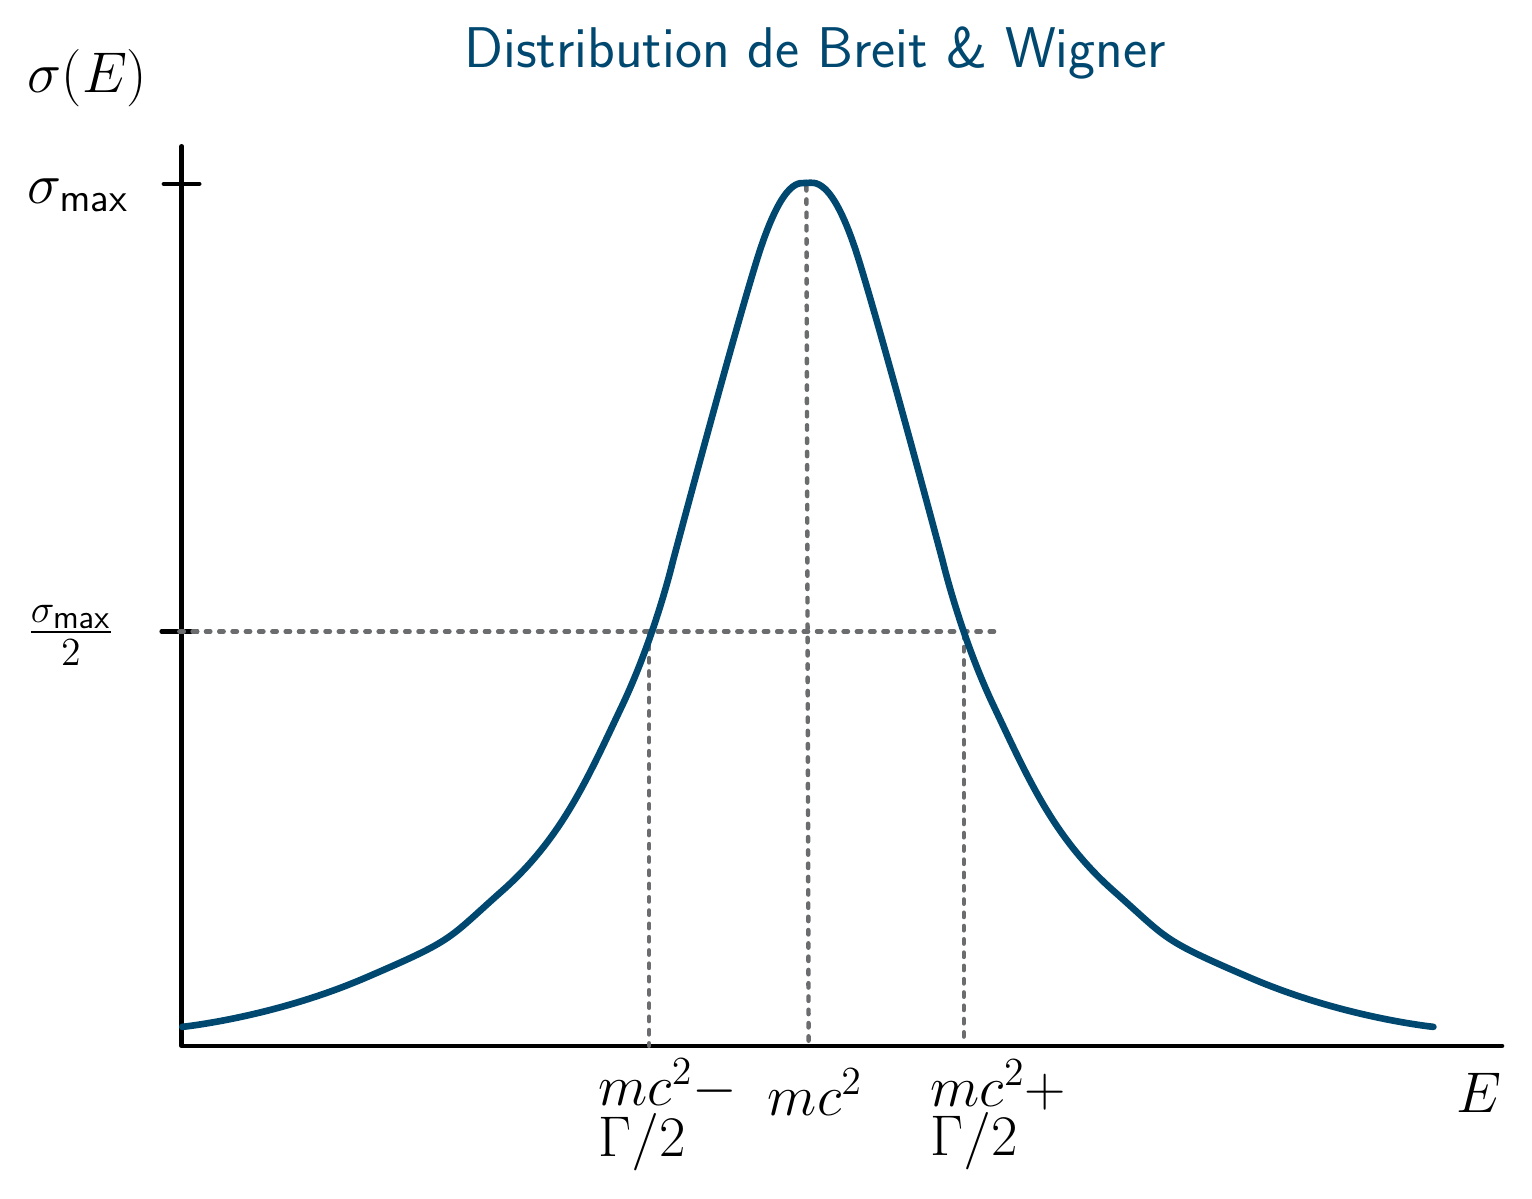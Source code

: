 \begin{tikzpicture}[y=0.80pt,x=0.80pt,yscale=-1, inner sep=0pt, outer sep=0pt]
  \sf
  \definecolor{red}{RGB}{221,42,43}
  \definecolor{green}{RGB}{132,184,24}
  \definecolor{blue}{RGB}{0,72,112}
  \definecolor{orange}{RGB}{192,128,64}
  \definecolor{gray}{RGB}{107,108,110}

  \path[draw=black,line join=round,line cap=round,miter limit=4.00,line
  width=1.600pt] (105.082,42.033) -- (105.082,448.35) --
  (701.548,448.35);
 \path[draw=black,line join=round,line cap=round,miter limit=4.00,line
   width=1.600pt] (97.076,59.046) -- (113.088,59.046);
\path[draw=black,line join=round,line cap=round,miter limit=4.00,line
  width=1.600pt] (96.075,261.204) -- (112.088,261.204);

\begin{scope}[xshift=1cm,yshift=0.5cm]
\path (0,0) node[anchor=base west] {\huge$\sigma(E)$};
\path (0,50) node[anchor=base west] {\huge$\sigma_\text{max}$};
\path (0,250) node[anchor=base west] {\huge$\frac{\sigma_\text{max}}{2}$};
\end{scope}


\path[draw=gray,dash pattern=on 1.60pt off 3.20pt,line join=round,line
  cap=round,miter limit=4.00,line width=1.600pt] (104.081,261.204) --
  (473.37,261.204);
\path[draw=gray,dash pattern=on 1.60pt off 3.20pt,line join=round,line
  cap=round,miter limit=4.00,line width=1.600pt] (387.302,60.047) --
  (388.303,448.35);
\path[draw=gray,dash pattern=on 1.60pt off 3.20pt,line join=round,line
  cap=round,miter limit=4.00,line width=1.600pt] (458.358,262.205) --
  (458.358,447.349);
\path[draw=gray,dash pattern=on 1.60pt off 3.20pt,line join=round,line
  cap=round,miter limit=4.00,line width=1.600pt] (316.247,261.204) --
  (316.247,448.35);
\begin{scope}[xshift=11cm,yshift=13.2cm]
  \path (0,0) node {\huge$mc^2$};
  \path (300,0) node {\huge$E$};
  \path (70,10) node[text width=1cm] {\huge$mc^2 + \Gamma/2$};
  \path (-80,10) node[text width=1cm] {\huge$mc^2 - \Gamma/2$};
\end{scope}

\path[draw=blue,line join=round,line cap=round,miter limit=4.00,line
  width=2.400pt] (387.123,58.625) .. controls (385.123,59.225) and
  (377.115,53.64) .. (364.615,94.409) .. controls (352.115,135.179) and
  (326.923,229.794) .. (326.923,229.794) .. controls (326.923,229.794) and
  (318.899,263.548) .. (303.846,295.179) .. controls (288.654,327.102) and
  (277.115,354.217) .. (250.0,378.256) .. controls (224.549,400.819) and
  (228.97,400.015) .. (188.462,417.486) .. controls (146.37,435.641) and
  (105.385,439.794) .. (105.385,439.794);
\path[draw=blue,line join=round,line cap=round,miter limit=4.00,line
  width=2.400pt] (387.37,58.619) .. controls (390.17,58.819) and
  (398.778,53.635) .. (411.278,94.404) .. controls (423.778,135.173) and
  (448.97,229.789) .. (448.97,229.789) .. controls (448.97,229.789) and
  (456.994,263.542) .. (472.047,295.173) .. controls (487.24,327.096) and
  (498.778,354.212) .. (525.893,378.25) .. controls (551.345,400.813) and
  (546.923,400.009) .. (587.432,417.481) .. controls (629.523,435.635) and
  (670.509,439.789) .. (670.509,439.789);
\begin{scope}[xshift=11cm,yshift=0cm]
  \path (0,0) node[blue] {\huge Distribution de Breit \& Wigner};
\end{scope}
\end{tikzpicture}
